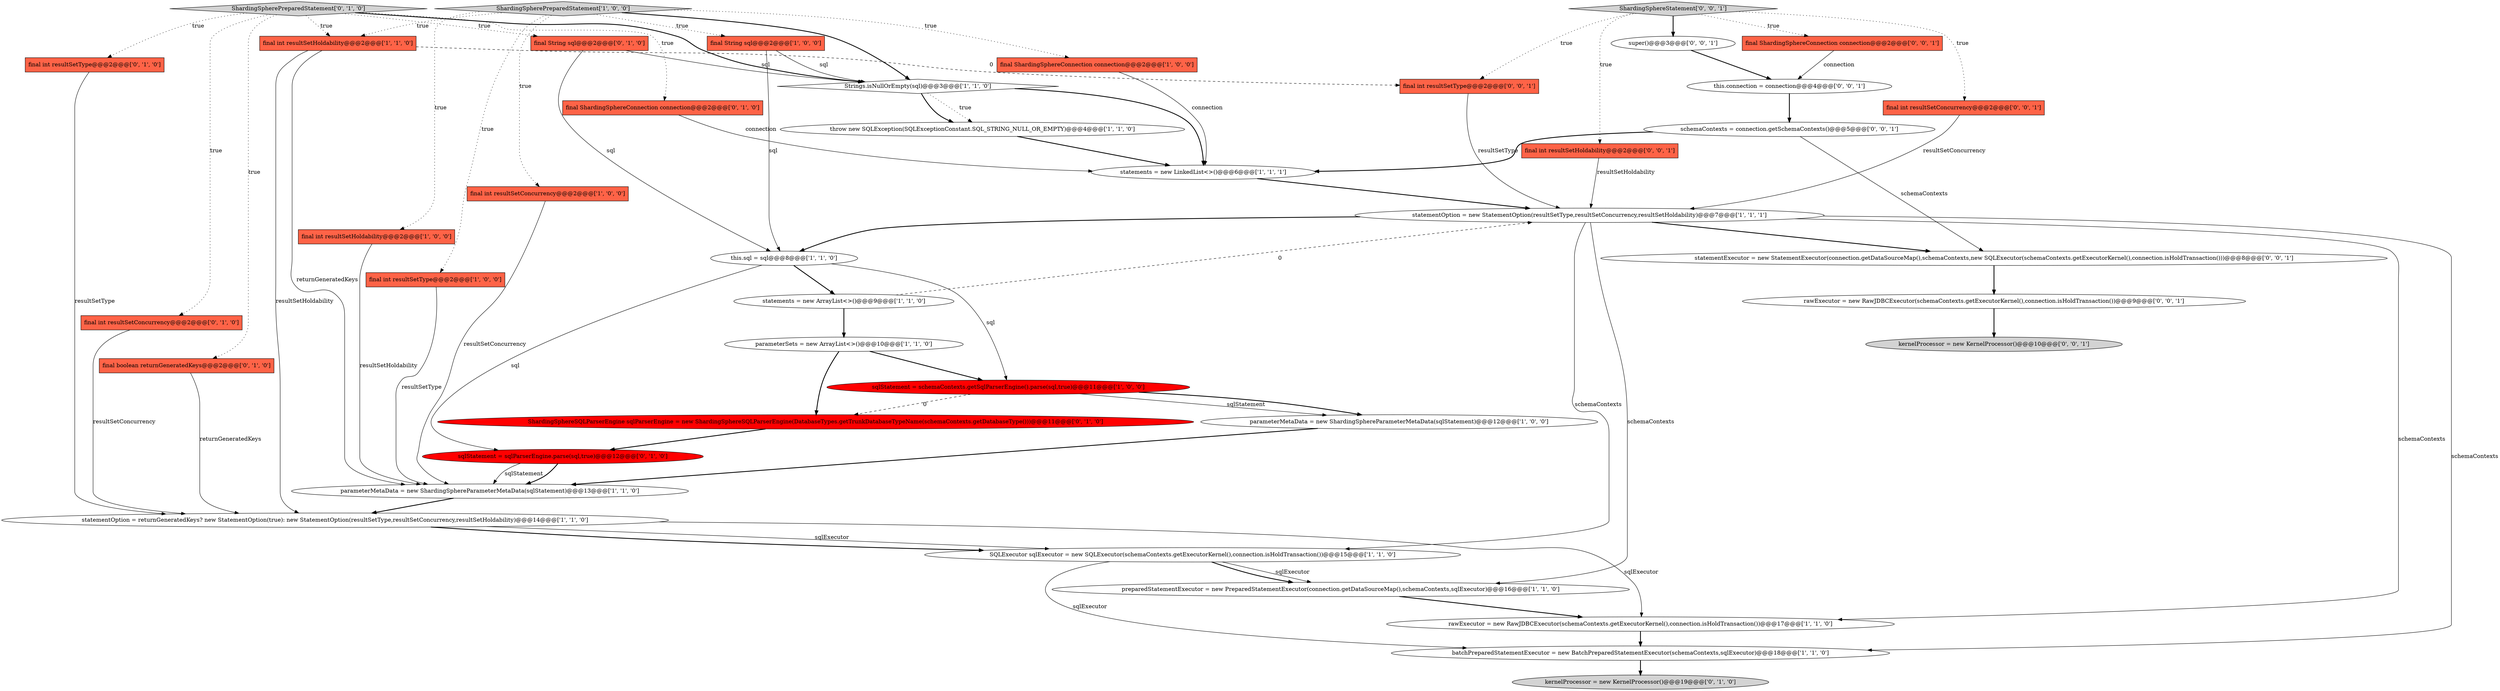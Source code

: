 digraph {
41 [style = filled, label = "final int resultSetType@@@2@@@['0', '0', '1']", fillcolor = tomato, shape = box image = "AAA0AAABBB3BBB"];
26 [style = filled, label = "final int resultSetType@@@2@@@['0', '1', '0']", fillcolor = tomato, shape = box image = "AAA0AAABBB2BBB"];
14 [style = filled, label = "parameterMetaData = new ShardingSphereParameterMetaData(sqlStatement)@@@12@@@['1', '0', '0']", fillcolor = white, shape = ellipse image = "AAA0AAABBB1BBB"];
37 [style = filled, label = "rawExecutor = new RawJDBCExecutor(schemaContexts.getExecutorKernel(),connection.isHoldTransaction())@@@9@@@['0', '0', '1']", fillcolor = white, shape = ellipse image = "AAA0AAABBB3BBB"];
15 [style = filled, label = "Strings.isNullOrEmpty(sql)@@@3@@@['1', '1', '0']", fillcolor = white, shape = diamond image = "AAA0AAABBB1BBB"];
33 [style = filled, label = "kernelProcessor = new KernelProcessor()@@@10@@@['0', '0', '1']", fillcolor = lightgray, shape = ellipse image = "AAA0AAABBB3BBB"];
22 [style = filled, label = "final int resultSetConcurrency@@@2@@@['0', '1', '0']", fillcolor = tomato, shape = box image = "AAA0AAABBB2BBB"];
7 [style = filled, label = "statementOption = new StatementOption(resultSetType,resultSetConcurrency,resultSetHoldability)@@@7@@@['1', '1', '1']", fillcolor = white, shape = ellipse image = "AAA0AAABBB1BBB"];
9 [style = filled, label = "rawExecutor = new RawJDBCExecutor(schemaContexts.getExecutorKernel(),connection.isHoldTransaction())@@@17@@@['1', '1', '0']", fillcolor = white, shape = ellipse image = "AAA0AAABBB1BBB"];
39 [style = filled, label = "this.connection = connection@@@4@@@['0', '0', '1']", fillcolor = white, shape = ellipse image = "AAA0AAABBB3BBB"];
40 [style = filled, label = "ShardingSphereStatement['0', '0', '1']", fillcolor = lightgray, shape = diamond image = "AAA0AAABBB3BBB"];
25 [style = filled, label = "kernelProcessor = new KernelProcessor()@@@19@@@['0', '1', '0']", fillcolor = lightgray, shape = ellipse image = "AAA0AAABBB2BBB"];
34 [style = filled, label = "final int resultSetConcurrency@@@2@@@['0', '0', '1']", fillcolor = tomato, shape = box image = "AAA0AAABBB3BBB"];
32 [style = filled, label = "statementExecutor = new StatementExecutor(connection.getDataSourceMap(),schemaContexts,new SQLExecutor(schemaContexts.getExecutorKernel(),connection.isHoldTransaction()))@@@8@@@['0', '0', '1']", fillcolor = white, shape = ellipse image = "AAA0AAABBB3BBB"];
19 [style = filled, label = "final int resultSetHoldability@@@2@@@['1', '1', '0']", fillcolor = tomato, shape = box image = "AAA0AAABBB1BBB"];
0 [style = filled, label = "SQLExecutor sqlExecutor = new SQLExecutor(schemaContexts.getExecutorKernel(),connection.isHoldTransaction())@@@15@@@['1', '1', '0']", fillcolor = white, shape = ellipse image = "AAA0AAABBB1BBB"];
38 [style = filled, label = "schemaContexts = connection.getSchemaContexts()@@@5@@@['0', '0', '1']", fillcolor = white, shape = ellipse image = "AAA0AAABBB3BBB"];
28 [style = filled, label = "sqlStatement = sqlParserEngine.parse(sql,true)@@@12@@@['0', '1', '0']", fillcolor = red, shape = ellipse image = "AAA1AAABBB2BBB"];
8 [style = filled, label = "throw new SQLException(SQLExceptionConstant.SQL_STRING_NULL_OR_EMPTY)@@@4@@@['1', '1', '0']", fillcolor = white, shape = ellipse image = "AAA0AAABBB1BBB"];
29 [style = filled, label = "ShardingSpherePreparedStatement['0', '1', '0']", fillcolor = lightgray, shape = diamond image = "AAA0AAABBB2BBB"];
3 [style = filled, label = "statementOption = returnGeneratedKeys? new StatementOption(true): new StatementOption(resultSetType,resultSetConcurrency,resultSetHoldability)@@@14@@@['1', '1', '0']", fillcolor = white, shape = ellipse image = "AAA0AAABBB1BBB"];
6 [style = filled, label = "final ShardingSphereConnection connection@@@2@@@['1', '0', '0']", fillcolor = tomato, shape = box image = "AAA0AAABBB1BBB"];
11 [style = filled, label = "parameterSets = new ArrayList<>()@@@10@@@['1', '1', '0']", fillcolor = white, shape = ellipse image = "AAA0AAABBB1BBB"];
10 [style = filled, label = "statements = new ArrayList<>()@@@9@@@['1', '1', '0']", fillcolor = white, shape = ellipse image = "AAA0AAABBB1BBB"];
13 [style = filled, label = "this.sql = sql@@@8@@@['1', '1', '0']", fillcolor = white, shape = ellipse image = "AAA0AAABBB1BBB"];
5 [style = filled, label = "preparedStatementExecutor = new PreparedStatementExecutor(connection.getDataSourceMap(),schemaContexts,sqlExecutor)@@@16@@@['1', '1', '0']", fillcolor = white, shape = ellipse image = "AAA0AAABBB1BBB"];
4 [style = filled, label = "final int resultSetConcurrency@@@2@@@['1', '0', '0']", fillcolor = tomato, shape = box image = "AAA0AAABBB1BBB"];
21 [style = filled, label = "sqlStatement = schemaContexts.getSqlParserEngine().parse(sql,true)@@@11@@@['1', '0', '0']", fillcolor = red, shape = ellipse image = "AAA1AAABBB1BBB"];
12 [style = filled, label = "final String sql@@@2@@@['1', '0', '0']", fillcolor = tomato, shape = box image = "AAA0AAABBB1BBB"];
16 [style = filled, label = "batchPreparedStatementExecutor = new BatchPreparedStatementExecutor(schemaContexts,sqlExecutor)@@@18@@@['1', '1', '0']", fillcolor = white, shape = ellipse image = "AAA0AAABBB1BBB"];
1 [style = filled, label = "final int resultSetHoldability@@@2@@@['1', '0', '0']", fillcolor = tomato, shape = box image = "AAA0AAABBB1BBB"];
2 [style = filled, label = "parameterMetaData = new ShardingSphereParameterMetaData(sqlStatement)@@@13@@@['1', '1', '0']", fillcolor = white, shape = ellipse image = "AAA0AAABBB1BBB"];
31 [style = filled, label = "final int resultSetHoldability@@@2@@@['0', '0', '1']", fillcolor = tomato, shape = box image = "AAA0AAABBB3BBB"];
35 [style = filled, label = "final ShardingSphereConnection connection@@@2@@@['0', '0', '1']", fillcolor = tomato, shape = box image = "AAA0AAABBB3BBB"];
36 [style = filled, label = "super()@@@3@@@['0', '0', '1']", fillcolor = white, shape = ellipse image = "AAA0AAABBB3BBB"];
27 [style = filled, label = "final ShardingSphereConnection connection@@@2@@@['0', '1', '0']", fillcolor = tomato, shape = box image = "AAA0AAABBB2BBB"];
30 [style = filled, label = "ShardingSphereSQLParserEngine sqlParserEngine = new ShardingSphereSQLParserEngine(DatabaseTypes.getTrunkDatabaseTypeName(schemaContexts.getDatabaseType()))@@@11@@@['0', '1', '0']", fillcolor = red, shape = ellipse image = "AAA1AAABBB2BBB"];
20 [style = filled, label = "statements = new LinkedList<>()@@@6@@@['1', '1', '1']", fillcolor = white, shape = ellipse image = "AAA0AAABBB1BBB"];
24 [style = filled, label = "final boolean returnGeneratedKeys@@@2@@@['0', '1', '0']", fillcolor = tomato, shape = box image = "AAA0AAABBB2BBB"];
18 [style = filled, label = "final int resultSetType@@@2@@@['1', '0', '0']", fillcolor = tomato, shape = box image = "AAA0AAABBB1BBB"];
23 [style = filled, label = "final String sql@@@2@@@['0', '1', '0']", fillcolor = tomato, shape = box image = "AAA0AAABBB2BBB"];
17 [style = filled, label = "ShardingSpherePreparedStatement['1', '0', '0']", fillcolor = lightgray, shape = diamond image = "AAA0AAABBB1BBB"];
7->13 [style = bold, label=""];
13->10 [style = bold, label=""];
40->34 [style = dotted, label="true"];
29->15 [style = bold, label=""];
38->20 [style = bold, label=""];
7->32 [style = bold, label=""];
12->15 [style = solid, label="sql"];
28->2 [style = solid, label="sqlStatement"];
34->7 [style = solid, label="resultSetConcurrency"];
21->14 [style = solid, label="sqlStatement"];
3->9 [style = solid, label="sqlExecutor"];
0->5 [style = solid, label="sqlExecutor"];
17->18 [style = dotted, label="true"];
5->9 [style = bold, label=""];
12->13 [style = solid, label="sql"];
4->2 [style = solid, label="resultSetConcurrency"];
17->6 [style = dotted, label="true"];
32->37 [style = bold, label=""];
17->4 [style = dotted, label="true"];
29->27 [style = dotted, label="true"];
17->1 [style = dotted, label="true"];
26->3 [style = solid, label="resultSetType"];
7->0 [style = solid, label="schemaContexts"];
11->21 [style = bold, label=""];
7->16 [style = solid, label="schemaContexts"];
2->3 [style = bold, label=""];
19->2 [style = solid, label="returnGeneratedKeys"];
40->31 [style = dotted, label="true"];
16->25 [style = bold, label=""];
38->32 [style = solid, label="schemaContexts"];
29->23 [style = dotted, label="true"];
23->13 [style = solid, label="sql"];
7->9 [style = solid, label="schemaContexts"];
29->26 [style = dotted, label="true"];
9->16 [style = bold, label=""];
36->39 [style = bold, label=""];
3->0 [style = bold, label=""];
40->35 [style = dotted, label="true"];
18->2 [style = solid, label="resultSetType"];
19->41 [style = dashed, label="0"];
10->7 [style = dashed, label="0"];
6->20 [style = solid, label="connection"];
21->30 [style = dashed, label="0"];
29->22 [style = dotted, label="true"];
28->2 [style = bold, label=""];
41->7 [style = solid, label="resultSetType"];
1->2 [style = solid, label="resultSetHoldability"];
13->21 [style = solid, label="sql"];
31->7 [style = solid, label="resultSetHoldability"];
15->8 [style = dotted, label="true"];
8->20 [style = bold, label=""];
30->28 [style = bold, label=""];
17->12 [style = dotted, label="true"];
40->36 [style = bold, label=""];
24->3 [style = solid, label="returnGeneratedKeys"];
15->20 [style = bold, label=""];
3->0 [style = solid, label="sqlExecutor"];
17->19 [style = dotted, label="true"];
22->3 [style = solid, label="resultSetConcurrency"];
21->14 [style = bold, label=""];
17->15 [style = bold, label=""];
27->20 [style = solid, label="connection"];
19->3 [style = solid, label="resultSetHoldability"];
13->28 [style = solid, label="sql"];
39->38 [style = bold, label=""];
35->39 [style = solid, label="connection"];
14->2 [style = bold, label=""];
20->7 [style = bold, label=""];
23->15 [style = solid, label="sql"];
37->33 [style = bold, label=""];
29->24 [style = dotted, label="true"];
15->8 [style = bold, label=""];
0->16 [style = solid, label="sqlExecutor"];
0->5 [style = bold, label=""];
11->30 [style = bold, label=""];
7->5 [style = solid, label="schemaContexts"];
29->19 [style = dotted, label="true"];
40->41 [style = dotted, label="true"];
10->11 [style = bold, label=""];
}
